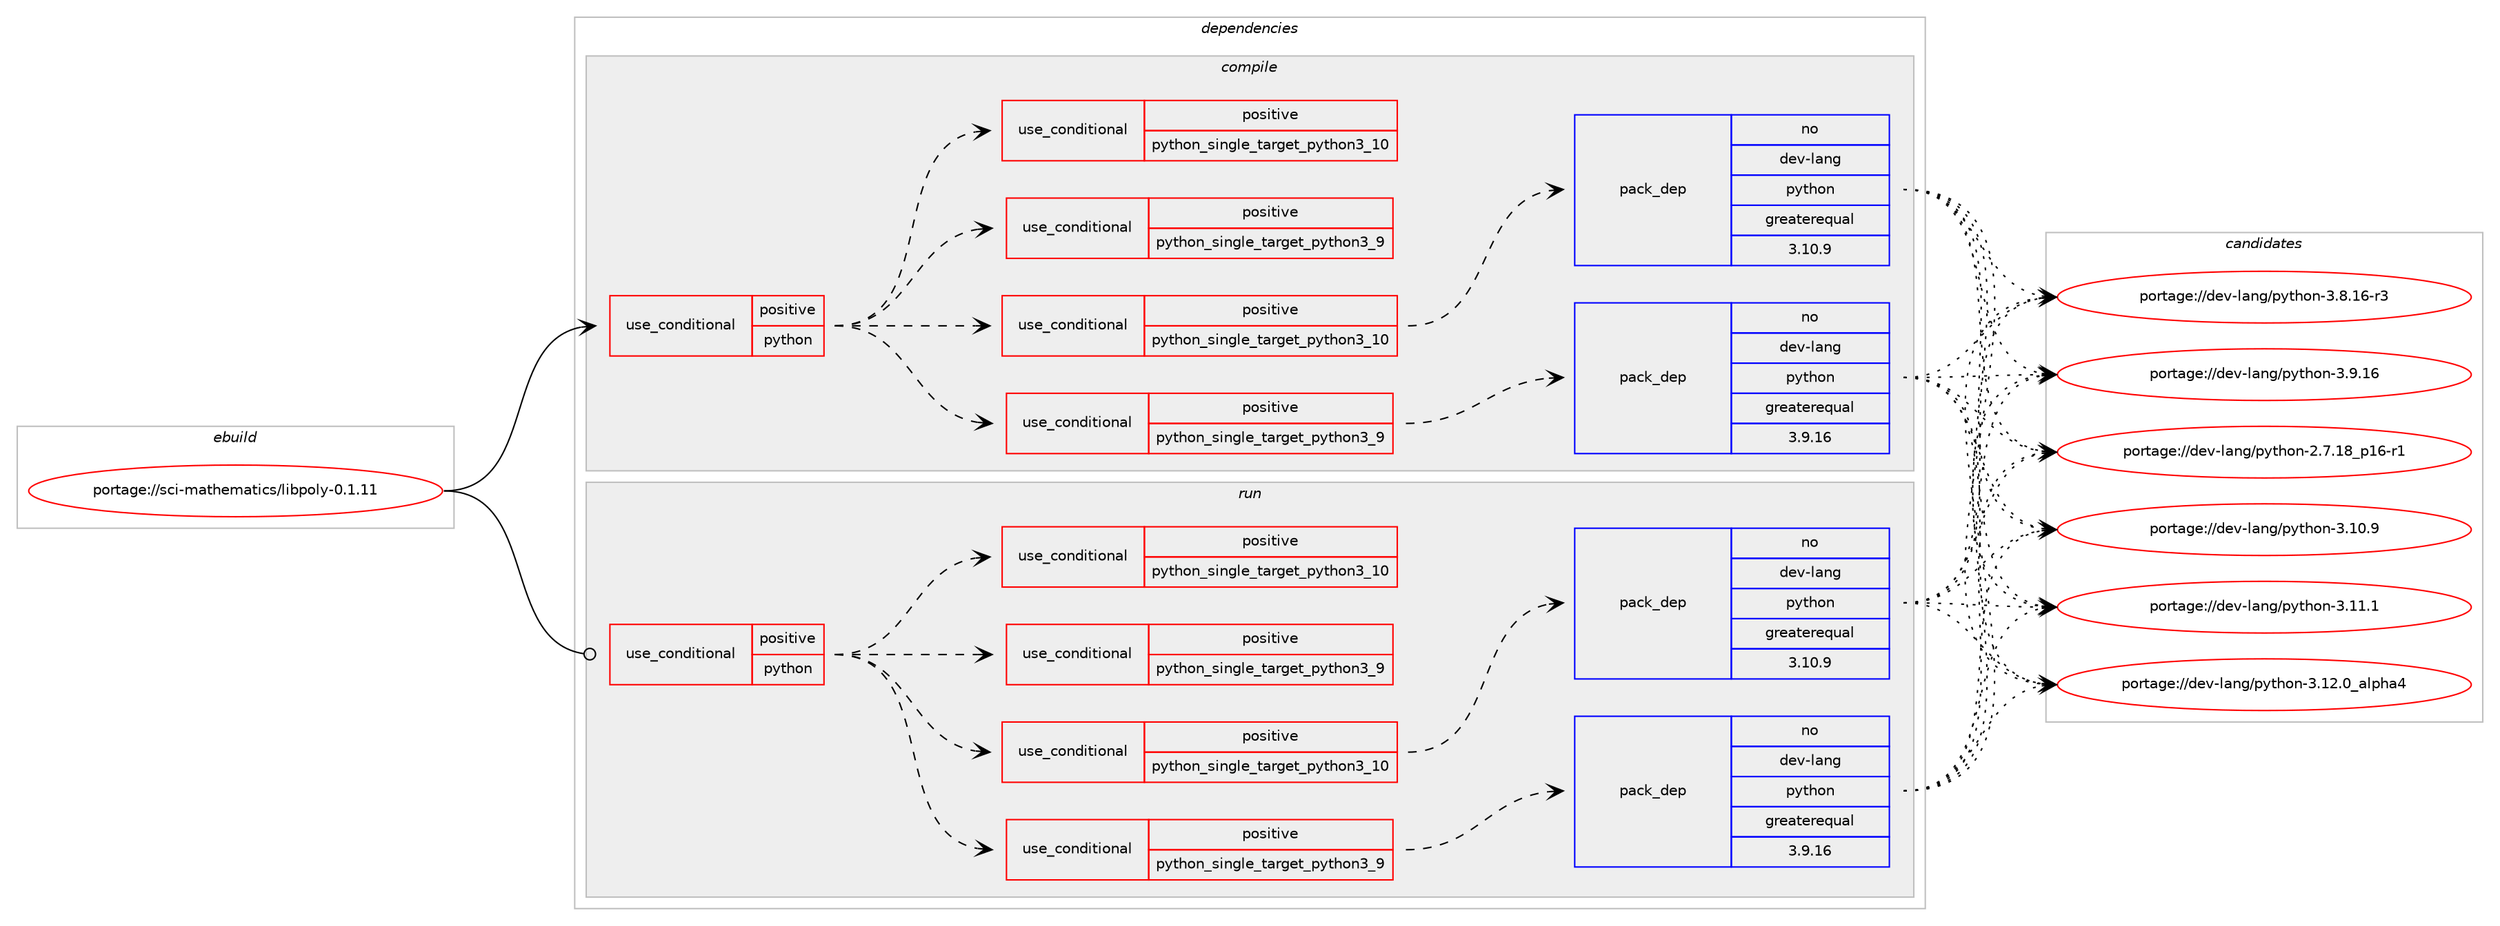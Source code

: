 digraph prolog {

# *************
# Graph options
# *************

newrank=true;
concentrate=true;
compound=true;
graph [rankdir=LR,fontname=Helvetica,fontsize=10,ranksep=1.5];#, ranksep=2.5, nodesep=0.2];
edge  [arrowhead=vee];
node  [fontname=Helvetica,fontsize=10];

# **********
# The ebuild
# **********

subgraph cluster_leftcol {
color=gray;
rank=same;
label=<<i>ebuild</i>>;
id [label="portage://sci-mathematics/libpoly-0.1.11", color=red, width=4, href="../sci-mathematics/libpoly-0.1.11.svg"];
}

# ****************
# The dependencies
# ****************

subgraph cluster_midcol {
color=gray;
label=<<i>dependencies</i>>;
subgraph cluster_compile {
fillcolor="#eeeeee";
style=filled;
label=<<i>compile</i>>;
subgraph cond2268 {
dependency3492 [label=<<TABLE BORDER="0" CELLBORDER="1" CELLSPACING="0" CELLPADDING="4"><TR><TD ROWSPAN="3" CELLPADDING="10">use_conditional</TD></TR><TR><TD>positive</TD></TR><TR><TD>python</TD></TR></TABLE>>, shape=none, color=red];
subgraph cond2269 {
dependency3493 [label=<<TABLE BORDER="0" CELLBORDER="1" CELLSPACING="0" CELLPADDING="4"><TR><TD ROWSPAN="3" CELLPADDING="10">use_conditional</TD></TR><TR><TD>positive</TD></TR><TR><TD>python_single_target_python3_9</TD></TR></TABLE>>, shape=none, color=red];
subgraph pack1189 {
dependency3494 [label=<<TABLE BORDER="0" CELLBORDER="1" CELLSPACING="0" CELLPADDING="4" WIDTH="220"><TR><TD ROWSPAN="6" CELLPADDING="30">pack_dep</TD></TR><TR><TD WIDTH="110">no</TD></TR><TR><TD>dev-lang</TD></TR><TR><TD>python</TD></TR><TR><TD>greaterequal</TD></TR><TR><TD>3.9.16</TD></TR></TABLE>>, shape=none, color=blue];
}
dependency3493:e -> dependency3494:w [weight=20,style="dashed",arrowhead="vee"];
}
dependency3492:e -> dependency3493:w [weight=20,style="dashed",arrowhead="vee"];
subgraph cond2270 {
dependency3495 [label=<<TABLE BORDER="0" CELLBORDER="1" CELLSPACING="0" CELLPADDING="4"><TR><TD ROWSPAN="3" CELLPADDING="10">use_conditional</TD></TR><TR><TD>positive</TD></TR><TR><TD>python_single_target_python3_10</TD></TR></TABLE>>, shape=none, color=red];
subgraph pack1190 {
dependency3496 [label=<<TABLE BORDER="0" CELLBORDER="1" CELLSPACING="0" CELLPADDING="4" WIDTH="220"><TR><TD ROWSPAN="6" CELLPADDING="30">pack_dep</TD></TR><TR><TD WIDTH="110">no</TD></TR><TR><TD>dev-lang</TD></TR><TR><TD>python</TD></TR><TR><TD>greaterequal</TD></TR><TR><TD>3.10.9</TD></TR></TABLE>>, shape=none, color=blue];
}
dependency3495:e -> dependency3496:w [weight=20,style="dashed",arrowhead="vee"];
}
dependency3492:e -> dependency3495:w [weight=20,style="dashed",arrowhead="vee"];
subgraph cond2271 {
dependency3497 [label=<<TABLE BORDER="0" CELLBORDER="1" CELLSPACING="0" CELLPADDING="4"><TR><TD ROWSPAN="3" CELLPADDING="10">use_conditional</TD></TR><TR><TD>positive</TD></TR><TR><TD>python_single_target_python3_9</TD></TR></TABLE>>, shape=none, color=red];
# *** BEGIN UNKNOWN DEPENDENCY TYPE (TODO) ***
# dependency3497 -> package_dependency(portage://sci-mathematics/libpoly-0.1.11,install,no,dev-python,sympy,none,[,,],[],[use(enable(python_targets_python3_9),negative)])
# *** END UNKNOWN DEPENDENCY TYPE (TODO) ***

}
dependency3492:e -> dependency3497:w [weight=20,style="dashed",arrowhead="vee"];
subgraph cond2272 {
dependency3498 [label=<<TABLE BORDER="0" CELLBORDER="1" CELLSPACING="0" CELLPADDING="4"><TR><TD ROWSPAN="3" CELLPADDING="10">use_conditional</TD></TR><TR><TD>positive</TD></TR><TR><TD>python_single_target_python3_10</TD></TR></TABLE>>, shape=none, color=red];
# *** BEGIN UNKNOWN DEPENDENCY TYPE (TODO) ***
# dependency3498 -> package_dependency(portage://sci-mathematics/libpoly-0.1.11,install,no,dev-python,sympy,none,[,,],[],[use(enable(python_targets_python3_10),negative)])
# *** END UNKNOWN DEPENDENCY TYPE (TODO) ***

}
dependency3492:e -> dependency3498:w [weight=20,style="dashed",arrowhead="vee"];
}
id:e -> dependency3492:w [weight=20,style="solid",arrowhead="vee"];
# *** BEGIN UNKNOWN DEPENDENCY TYPE (TODO) ***
# id -> package_dependency(portage://sci-mathematics/libpoly-0.1.11,install,no,dev-libs,gmp,none,[,,],any_same_slot,[])
# *** END UNKNOWN DEPENDENCY TYPE (TODO) ***

}
subgraph cluster_compileandrun {
fillcolor="#eeeeee";
style=filled;
label=<<i>compile and run</i>>;
}
subgraph cluster_run {
fillcolor="#eeeeee";
style=filled;
label=<<i>run</i>>;
subgraph cond2273 {
dependency3499 [label=<<TABLE BORDER="0" CELLBORDER="1" CELLSPACING="0" CELLPADDING="4"><TR><TD ROWSPAN="3" CELLPADDING="10">use_conditional</TD></TR><TR><TD>positive</TD></TR><TR><TD>python</TD></TR></TABLE>>, shape=none, color=red];
subgraph cond2274 {
dependency3500 [label=<<TABLE BORDER="0" CELLBORDER="1" CELLSPACING="0" CELLPADDING="4"><TR><TD ROWSPAN="3" CELLPADDING="10">use_conditional</TD></TR><TR><TD>positive</TD></TR><TR><TD>python_single_target_python3_9</TD></TR></TABLE>>, shape=none, color=red];
subgraph pack1191 {
dependency3501 [label=<<TABLE BORDER="0" CELLBORDER="1" CELLSPACING="0" CELLPADDING="4" WIDTH="220"><TR><TD ROWSPAN="6" CELLPADDING="30">pack_dep</TD></TR><TR><TD WIDTH="110">no</TD></TR><TR><TD>dev-lang</TD></TR><TR><TD>python</TD></TR><TR><TD>greaterequal</TD></TR><TR><TD>3.9.16</TD></TR></TABLE>>, shape=none, color=blue];
}
dependency3500:e -> dependency3501:w [weight=20,style="dashed",arrowhead="vee"];
}
dependency3499:e -> dependency3500:w [weight=20,style="dashed",arrowhead="vee"];
subgraph cond2275 {
dependency3502 [label=<<TABLE BORDER="0" CELLBORDER="1" CELLSPACING="0" CELLPADDING="4"><TR><TD ROWSPAN="3" CELLPADDING="10">use_conditional</TD></TR><TR><TD>positive</TD></TR><TR><TD>python_single_target_python3_10</TD></TR></TABLE>>, shape=none, color=red];
subgraph pack1192 {
dependency3503 [label=<<TABLE BORDER="0" CELLBORDER="1" CELLSPACING="0" CELLPADDING="4" WIDTH="220"><TR><TD ROWSPAN="6" CELLPADDING="30">pack_dep</TD></TR><TR><TD WIDTH="110">no</TD></TR><TR><TD>dev-lang</TD></TR><TR><TD>python</TD></TR><TR><TD>greaterequal</TD></TR><TR><TD>3.10.9</TD></TR></TABLE>>, shape=none, color=blue];
}
dependency3502:e -> dependency3503:w [weight=20,style="dashed",arrowhead="vee"];
}
dependency3499:e -> dependency3502:w [weight=20,style="dashed",arrowhead="vee"];
subgraph cond2276 {
dependency3504 [label=<<TABLE BORDER="0" CELLBORDER="1" CELLSPACING="0" CELLPADDING="4"><TR><TD ROWSPAN="3" CELLPADDING="10">use_conditional</TD></TR><TR><TD>positive</TD></TR><TR><TD>python_single_target_python3_9</TD></TR></TABLE>>, shape=none, color=red];
# *** BEGIN UNKNOWN DEPENDENCY TYPE (TODO) ***
# dependency3504 -> package_dependency(portage://sci-mathematics/libpoly-0.1.11,run,no,dev-python,sympy,none,[,,],[],[use(enable(python_targets_python3_9),negative)])
# *** END UNKNOWN DEPENDENCY TYPE (TODO) ***

}
dependency3499:e -> dependency3504:w [weight=20,style="dashed",arrowhead="vee"];
subgraph cond2277 {
dependency3505 [label=<<TABLE BORDER="0" CELLBORDER="1" CELLSPACING="0" CELLPADDING="4"><TR><TD ROWSPAN="3" CELLPADDING="10">use_conditional</TD></TR><TR><TD>positive</TD></TR><TR><TD>python_single_target_python3_10</TD></TR></TABLE>>, shape=none, color=red];
# *** BEGIN UNKNOWN DEPENDENCY TYPE (TODO) ***
# dependency3505 -> package_dependency(portage://sci-mathematics/libpoly-0.1.11,run,no,dev-python,sympy,none,[,,],[],[use(enable(python_targets_python3_10),negative)])
# *** END UNKNOWN DEPENDENCY TYPE (TODO) ***

}
dependency3499:e -> dependency3505:w [weight=20,style="dashed",arrowhead="vee"];
}
id:e -> dependency3499:w [weight=20,style="solid",arrowhead="odot"];
# *** BEGIN UNKNOWN DEPENDENCY TYPE (TODO) ***
# id -> package_dependency(portage://sci-mathematics/libpoly-0.1.11,run,no,dev-libs,gmp,none,[,,],any_same_slot,[])
# *** END UNKNOWN DEPENDENCY TYPE (TODO) ***

}
}

# **************
# The candidates
# **************

subgraph cluster_choices {
rank=same;
color=gray;
label=<<i>candidates</i>>;

subgraph choice1189 {
color=black;
nodesep=1;
choice100101118451089711010347112121116104111110455046554649569511249544511449 [label="portage://dev-lang/python-2.7.18_p16-r1", color=red, width=4,href="../dev-lang/python-2.7.18_p16-r1.svg"];
choice10010111845108971101034711212111610411111045514649484657 [label="portage://dev-lang/python-3.10.9", color=red, width=4,href="../dev-lang/python-3.10.9.svg"];
choice10010111845108971101034711212111610411111045514649494649 [label="portage://dev-lang/python-3.11.1", color=red, width=4,href="../dev-lang/python-3.11.1.svg"];
choice1001011184510897110103471121211161041111104551464950464895971081121049752 [label="portage://dev-lang/python-3.12.0_alpha4", color=red, width=4,href="../dev-lang/python-3.12.0_alpha4.svg"];
choice100101118451089711010347112121116104111110455146564649544511451 [label="portage://dev-lang/python-3.8.16-r3", color=red, width=4,href="../dev-lang/python-3.8.16-r3.svg"];
choice10010111845108971101034711212111610411111045514657464954 [label="portage://dev-lang/python-3.9.16", color=red, width=4,href="../dev-lang/python-3.9.16.svg"];
dependency3494:e -> choice100101118451089711010347112121116104111110455046554649569511249544511449:w [style=dotted,weight="100"];
dependency3494:e -> choice10010111845108971101034711212111610411111045514649484657:w [style=dotted,weight="100"];
dependency3494:e -> choice10010111845108971101034711212111610411111045514649494649:w [style=dotted,weight="100"];
dependency3494:e -> choice1001011184510897110103471121211161041111104551464950464895971081121049752:w [style=dotted,weight="100"];
dependency3494:e -> choice100101118451089711010347112121116104111110455146564649544511451:w [style=dotted,weight="100"];
dependency3494:e -> choice10010111845108971101034711212111610411111045514657464954:w [style=dotted,weight="100"];
}
subgraph choice1190 {
color=black;
nodesep=1;
choice100101118451089711010347112121116104111110455046554649569511249544511449 [label="portage://dev-lang/python-2.7.18_p16-r1", color=red, width=4,href="../dev-lang/python-2.7.18_p16-r1.svg"];
choice10010111845108971101034711212111610411111045514649484657 [label="portage://dev-lang/python-3.10.9", color=red, width=4,href="../dev-lang/python-3.10.9.svg"];
choice10010111845108971101034711212111610411111045514649494649 [label="portage://dev-lang/python-3.11.1", color=red, width=4,href="../dev-lang/python-3.11.1.svg"];
choice1001011184510897110103471121211161041111104551464950464895971081121049752 [label="portage://dev-lang/python-3.12.0_alpha4", color=red, width=4,href="../dev-lang/python-3.12.0_alpha4.svg"];
choice100101118451089711010347112121116104111110455146564649544511451 [label="portage://dev-lang/python-3.8.16-r3", color=red, width=4,href="../dev-lang/python-3.8.16-r3.svg"];
choice10010111845108971101034711212111610411111045514657464954 [label="portage://dev-lang/python-3.9.16", color=red, width=4,href="../dev-lang/python-3.9.16.svg"];
dependency3496:e -> choice100101118451089711010347112121116104111110455046554649569511249544511449:w [style=dotted,weight="100"];
dependency3496:e -> choice10010111845108971101034711212111610411111045514649484657:w [style=dotted,weight="100"];
dependency3496:e -> choice10010111845108971101034711212111610411111045514649494649:w [style=dotted,weight="100"];
dependency3496:e -> choice1001011184510897110103471121211161041111104551464950464895971081121049752:w [style=dotted,weight="100"];
dependency3496:e -> choice100101118451089711010347112121116104111110455146564649544511451:w [style=dotted,weight="100"];
dependency3496:e -> choice10010111845108971101034711212111610411111045514657464954:w [style=dotted,weight="100"];
}
subgraph choice1191 {
color=black;
nodesep=1;
choice100101118451089711010347112121116104111110455046554649569511249544511449 [label="portage://dev-lang/python-2.7.18_p16-r1", color=red, width=4,href="../dev-lang/python-2.7.18_p16-r1.svg"];
choice10010111845108971101034711212111610411111045514649484657 [label="portage://dev-lang/python-3.10.9", color=red, width=4,href="../dev-lang/python-3.10.9.svg"];
choice10010111845108971101034711212111610411111045514649494649 [label="portage://dev-lang/python-3.11.1", color=red, width=4,href="../dev-lang/python-3.11.1.svg"];
choice1001011184510897110103471121211161041111104551464950464895971081121049752 [label="portage://dev-lang/python-3.12.0_alpha4", color=red, width=4,href="../dev-lang/python-3.12.0_alpha4.svg"];
choice100101118451089711010347112121116104111110455146564649544511451 [label="portage://dev-lang/python-3.8.16-r3", color=red, width=4,href="../dev-lang/python-3.8.16-r3.svg"];
choice10010111845108971101034711212111610411111045514657464954 [label="portage://dev-lang/python-3.9.16", color=red, width=4,href="../dev-lang/python-3.9.16.svg"];
dependency3501:e -> choice100101118451089711010347112121116104111110455046554649569511249544511449:w [style=dotted,weight="100"];
dependency3501:e -> choice10010111845108971101034711212111610411111045514649484657:w [style=dotted,weight="100"];
dependency3501:e -> choice10010111845108971101034711212111610411111045514649494649:w [style=dotted,weight="100"];
dependency3501:e -> choice1001011184510897110103471121211161041111104551464950464895971081121049752:w [style=dotted,weight="100"];
dependency3501:e -> choice100101118451089711010347112121116104111110455146564649544511451:w [style=dotted,weight="100"];
dependency3501:e -> choice10010111845108971101034711212111610411111045514657464954:w [style=dotted,weight="100"];
}
subgraph choice1192 {
color=black;
nodesep=1;
choice100101118451089711010347112121116104111110455046554649569511249544511449 [label="portage://dev-lang/python-2.7.18_p16-r1", color=red, width=4,href="../dev-lang/python-2.7.18_p16-r1.svg"];
choice10010111845108971101034711212111610411111045514649484657 [label="portage://dev-lang/python-3.10.9", color=red, width=4,href="../dev-lang/python-3.10.9.svg"];
choice10010111845108971101034711212111610411111045514649494649 [label="portage://dev-lang/python-3.11.1", color=red, width=4,href="../dev-lang/python-3.11.1.svg"];
choice1001011184510897110103471121211161041111104551464950464895971081121049752 [label="portage://dev-lang/python-3.12.0_alpha4", color=red, width=4,href="../dev-lang/python-3.12.0_alpha4.svg"];
choice100101118451089711010347112121116104111110455146564649544511451 [label="portage://dev-lang/python-3.8.16-r3", color=red, width=4,href="../dev-lang/python-3.8.16-r3.svg"];
choice10010111845108971101034711212111610411111045514657464954 [label="portage://dev-lang/python-3.9.16", color=red, width=4,href="../dev-lang/python-3.9.16.svg"];
dependency3503:e -> choice100101118451089711010347112121116104111110455046554649569511249544511449:w [style=dotted,weight="100"];
dependency3503:e -> choice10010111845108971101034711212111610411111045514649484657:w [style=dotted,weight="100"];
dependency3503:e -> choice10010111845108971101034711212111610411111045514649494649:w [style=dotted,weight="100"];
dependency3503:e -> choice1001011184510897110103471121211161041111104551464950464895971081121049752:w [style=dotted,weight="100"];
dependency3503:e -> choice100101118451089711010347112121116104111110455146564649544511451:w [style=dotted,weight="100"];
dependency3503:e -> choice10010111845108971101034711212111610411111045514657464954:w [style=dotted,weight="100"];
}
}

}
